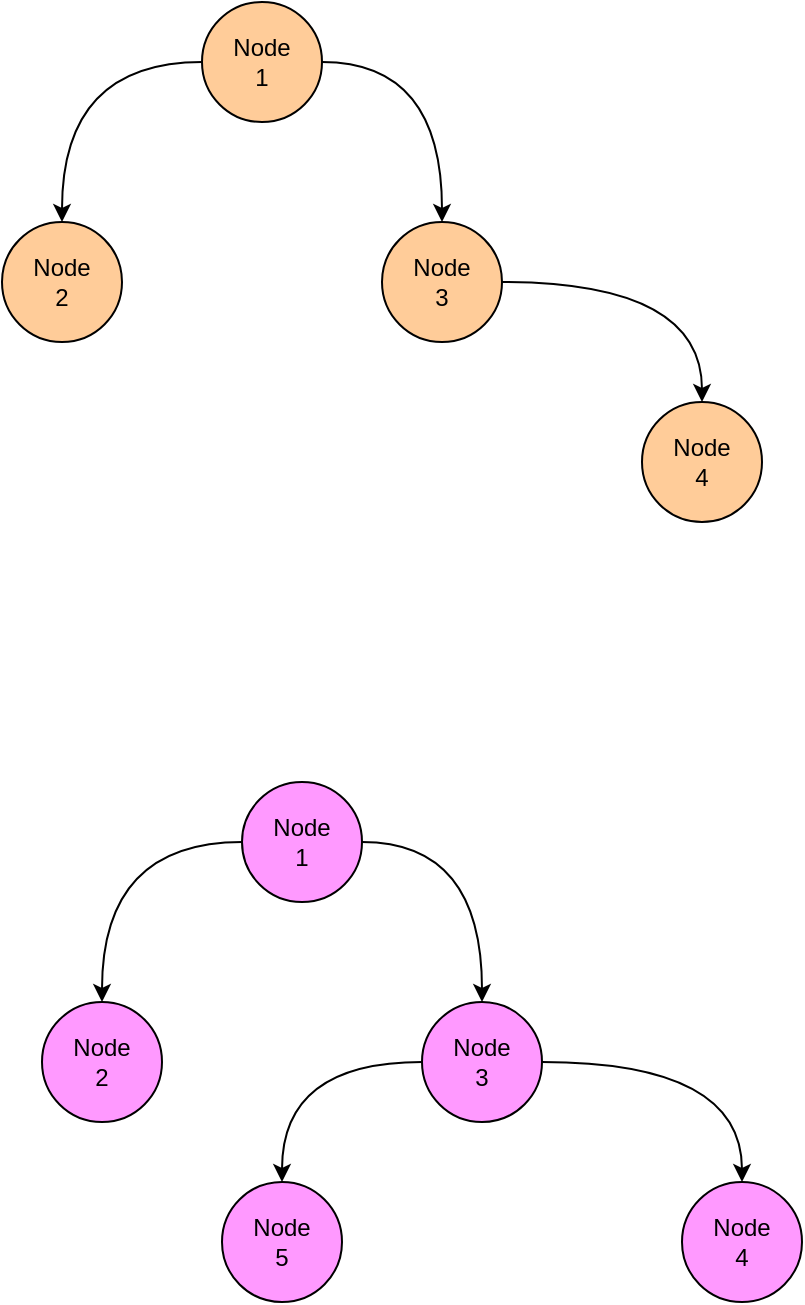 <mxGraphModel dx="662" dy="538" grid="1" gridSize="10" guides="1" tooltips="1" connect="1" arrows="1" fold="1" page="1" pageScale="1" pageWidth="827" pageHeight="1169" background="#ffffff"><root><mxCell id="0"/><mxCell id="1" parent="0"/><mxCell id="6" style="edgeStyle=orthogonalEdgeStyle;rounded=0;html=1;entryX=0.5;entryY=0;jettySize=auto;orthogonalLoop=1;curved=1;" parent="1" source="2" target="3" edge="1"><mxGeometry relative="1" as="geometry"/></mxCell><mxCell id="7" style="edgeStyle=orthogonalEdgeStyle;curved=1;rounded=0;html=1;entryX=0.5;entryY=0;jettySize=auto;orthogonalLoop=1;" parent="1" source="2" target="4" edge="1"><mxGeometry relative="1" as="geometry"/></mxCell><mxCell id="2" value="Node&lt;div&gt;1&lt;/div&gt;" style="ellipse;whiteSpace=wrap;html=1;aspect=fixed;fillColor=#FFCC99;" parent="1" vertex="1"><mxGeometry x="190" y="100" width="60" height="60" as="geometry"/></mxCell><mxCell id="3" value="Node&lt;div&gt;2&lt;/div&gt;" style="ellipse;whiteSpace=wrap;html=1;aspect=fixed;fillColor=#FFCC99;" parent="1" vertex="1"><mxGeometry x="90" y="210" width="60" height="60" as="geometry"/></mxCell><mxCell id="8" style="edgeStyle=orthogonalEdgeStyle;curved=1;rounded=0;html=1;entryX=0.5;entryY=0;jettySize=auto;orthogonalLoop=1;" parent="1" source="4" target="5" edge="1"><mxGeometry relative="1" as="geometry"/></mxCell><mxCell id="4" value="Node&lt;div&gt;3&lt;/div&gt;" style="ellipse;whiteSpace=wrap;html=1;aspect=fixed;fillColor=#FFCC99;" parent="1" vertex="1"><mxGeometry x="280" y="210" width="60" height="60" as="geometry"/></mxCell><mxCell id="5" value="Node&lt;div&gt;4&lt;/div&gt;" style="ellipse;whiteSpace=wrap;html=1;aspect=fixed;fillColor=#FFCC99;" parent="1" vertex="1"><mxGeometry x="410" y="300" width="60" height="60" as="geometry"/></mxCell><mxCell id="9" style="edgeStyle=orthogonalEdgeStyle;rounded=0;html=1;entryX=0.5;entryY=0;jettySize=auto;orthogonalLoop=1;curved=1;" parent="1" source="11" target="12" edge="1"><mxGeometry relative="1" as="geometry"/></mxCell><mxCell id="10" style="edgeStyle=orthogonalEdgeStyle;curved=1;rounded=0;html=1;entryX=0.5;entryY=0;jettySize=auto;orthogonalLoop=1;" parent="1" source="11" target="14" edge="1"><mxGeometry relative="1" as="geometry"/></mxCell><mxCell id="11" value="Node&lt;div&gt;1&lt;/div&gt;" style="ellipse;whiteSpace=wrap;html=1;aspect=fixed;fillColor=#FF99FF;" parent="1" vertex="1"><mxGeometry x="210" y="490" width="60" height="60" as="geometry"/></mxCell><mxCell id="12" value="Node&lt;div&gt;2&lt;/div&gt;" style="ellipse;whiteSpace=wrap;html=1;aspect=fixed;fillColor=#FF99FF;" parent="1" vertex="1"><mxGeometry x="110" y="600" width="60" height="60" as="geometry"/></mxCell><mxCell id="13" style="edgeStyle=orthogonalEdgeStyle;curved=1;rounded=0;html=1;entryX=0.5;entryY=0;jettySize=auto;orthogonalLoop=1;" parent="1" source="14" target="15" edge="1"><mxGeometry relative="1" as="geometry"/></mxCell><mxCell id="17" style="edgeStyle=orthogonalEdgeStyle;rounded=0;html=1;entryX=0.5;entryY=0;jettySize=auto;orthogonalLoop=1;curved=1;" parent="1" source="14" target="16" edge="1"><mxGeometry relative="1" as="geometry"/></mxCell><mxCell id="14" value="Node&lt;div&gt;3&lt;/div&gt;" style="ellipse;whiteSpace=wrap;html=1;aspect=fixed;fillColor=#FF99FF;" parent="1" vertex="1"><mxGeometry x="300" y="600" width="60" height="60" as="geometry"/></mxCell><mxCell id="15" value="Node&lt;div&gt;4&lt;/div&gt;" style="ellipse;whiteSpace=wrap;html=1;aspect=fixed;fillColor=#FF99FF;" parent="1" vertex="1"><mxGeometry x="430" y="690" width="60" height="60" as="geometry"/></mxCell><mxCell id="16" value="Node&lt;div&gt;5&lt;/div&gt;" style="ellipse;whiteSpace=wrap;html=1;aspect=fixed;fillColor=#FF99FF;" parent="1" vertex="1"><mxGeometry x="200" y="690" width="60" height="60" as="geometry"/></mxCell></root></mxGraphModel>